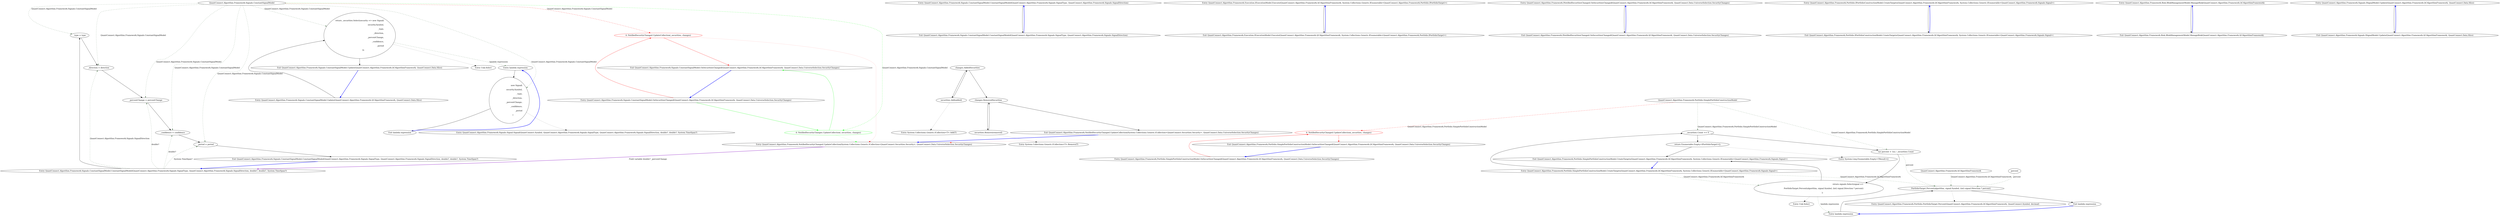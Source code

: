 digraph  {
n21 [label="QuantConnect.Algorithm.Framework.Signals.ConstantSignalModel", span=""];
n0 [cluster="QuantConnect.Algorithm.Framework.Signals.ConstantSignalModel.ConstantSignalModel(QuantConnect.Algorithm.Framework.Signals.SignalType, QuantConnect.Algorithm.Framework.Signals.SignalDirection)", label="Entry QuantConnect.Algorithm.Framework.Signals.ConstantSignalModel.ConstantSignalModel(QuantConnect.Algorithm.Framework.Signals.SignalType, QuantConnect.Algorithm.Framework.Signals.SignalDirection)", span="41-41"];
n1 [cluster="QuantConnect.Algorithm.Framework.Signals.ConstantSignalModel.ConstantSignalModel(QuantConnect.Algorithm.Framework.Signals.SignalType, QuantConnect.Algorithm.Framework.Signals.SignalDirection)", label="Exit QuantConnect.Algorithm.Framework.Signals.ConstantSignalModel.ConstantSignalModel(QuantConnect.Algorithm.Framework.Signals.SignalType, QuantConnect.Algorithm.Framework.Signals.SignalDirection)", span="41-41"];
n2 [cluster="QuantConnect.Algorithm.Framework.Signals.ConstantSignalModel.ConstantSignalModel(QuantConnect.Algorithm.Framework.Signals.SignalType, QuantConnect.Algorithm.Framework.Signals.SignalDirection, double?, double?, System.TimeSpan?)", label="Entry QuantConnect.Algorithm.Framework.Signals.ConstantSignalModel.ConstantSignalModel(QuantConnect.Algorithm.Framework.Signals.SignalType, QuantConnect.Algorithm.Framework.Signals.SignalDirection, double?, double?, System.TimeSpan?)", span="54-54"];
n3 [cluster="QuantConnect.Algorithm.Framework.Signals.ConstantSignalModel.ConstantSignalModel(QuantConnect.Algorithm.Framework.Signals.SignalType, QuantConnect.Algorithm.Framework.Signals.SignalDirection, double?, double?, System.TimeSpan?)", label="_type = type", span="56-56"];
n4 [cluster="QuantConnect.Algorithm.Framework.Signals.ConstantSignalModel.ConstantSignalModel(QuantConnect.Algorithm.Framework.Signals.SignalType, QuantConnect.Algorithm.Framework.Signals.SignalDirection, double?, double?, System.TimeSpan?)", label="_direction = direction", span="57-57"];
n5 [cluster="QuantConnect.Algorithm.Framework.Signals.ConstantSignalModel.ConstantSignalModel(QuantConnect.Algorithm.Framework.Signals.SignalType, QuantConnect.Algorithm.Framework.Signals.SignalDirection, double?, double?, System.TimeSpan?)", label="_percentChange = percentChange", span="58-58"];
n6 [cluster="QuantConnect.Algorithm.Framework.Signals.ConstantSignalModel.ConstantSignalModel(QuantConnect.Algorithm.Framework.Signals.SignalType, QuantConnect.Algorithm.Framework.Signals.SignalDirection, double?, double?, System.TimeSpan?)", label="_confidence = confidence", span="59-59"];
n7 [cluster="QuantConnect.Algorithm.Framework.Signals.ConstantSignalModel.ConstantSignalModel(QuantConnect.Algorithm.Framework.Signals.SignalType, QuantConnect.Algorithm.Framework.Signals.SignalDirection, double?, double?, System.TimeSpan?)", label="_period = period", span="60-60"];
n8 [cluster="QuantConnect.Algorithm.Framework.Signals.ConstantSignalModel.ConstantSignalModel(QuantConnect.Algorithm.Framework.Signals.SignalType, QuantConnect.Algorithm.Framework.Signals.SignalDirection, double?, double?, System.TimeSpan?)", label="Exit QuantConnect.Algorithm.Framework.Signals.ConstantSignalModel.ConstantSignalModel(QuantConnect.Algorithm.Framework.Signals.SignalType, QuantConnect.Algorithm.Framework.Signals.SignalDirection, double?, double?, System.TimeSpan?)", span="54-54"];
n9 [cluster="QuantConnect.Algorithm.Framework.Signals.ConstantSignalModel.Update(QuantConnect.Algorithm.Framework.QCAlgorithmFramework, QuantConnect.Data.Slice)", label="Entry QuantConnect.Algorithm.Framework.Signals.ConstantSignalModel.Update(QuantConnect.Algorithm.Framework.QCAlgorithmFramework, QuantConnect.Data.Slice)", span="69-69"];
n10 [cluster="QuantConnect.Algorithm.Framework.Signals.ConstantSignalModel.Update(QuantConnect.Algorithm.Framework.QCAlgorithmFramework, QuantConnect.Data.Slice)", label="return _securities.Select(security => new Signal(\r\n                security.Symbol,\r\n                _type,\r\n                _direction,\r\n                _percentChange,\r\n                _confidence,\r\n                _period\r\n            ));", span="71-78"];
n11 [cluster="QuantConnect.Algorithm.Framework.Signals.ConstantSignalModel.Update(QuantConnect.Algorithm.Framework.QCAlgorithmFramework, QuantConnect.Data.Slice)", label="Exit QuantConnect.Algorithm.Framework.Signals.ConstantSignalModel.Update(QuantConnect.Algorithm.Framework.QCAlgorithmFramework, QuantConnect.Data.Slice)", span="69-69"];
n12 [cluster="Unk.Select", label="Entry Unk.Select", span=""];
n13 [cluster="lambda expression", label="Entry lambda expression", span="71-78"];
n14 [cluster="lambda expression", label="new Signal(\r\n                security.Symbol,\r\n                _type,\r\n                _direction,\r\n                _percentChange,\r\n                _confidence,\r\n                _period\r\n            )", span="71-78"];
n15 [cluster="lambda expression", label="Exit lambda expression", span="71-78"];
n16 [cluster="QuantConnect.Algorithm.Framework.Signals.Signal.Signal(QuantConnect.Symbol, QuantConnect.Algorithm.Framework.Signals.SignalType, QuantConnect.Algorithm.Framework.Signals.SignalDirection, double?, double?, System.TimeSpan?)", label="Entry QuantConnect.Algorithm.Framework.Signals.Signal.Signal(QuantConnect.Symbol, QuantConnect.Algorithm.Framework.Signals.SignalType, QuantConnect.Algorithm.Framework.Signals.SignalDirection, double?, double?, System.TimeSpan?)", span="63-63"];
n17 [cluster="QuantConnect.Algorithm.Framework.Signals.ConstantSignalModel.OnSecuritiesChanged(QuantConnect.Algorithm.Framework.QCAlgorithmFramework, QuantConnect.Data.UniverseSelection.SecurityChanges)", label="Entry QuantConnect.Algorithm.Framework.Signals.ConstantSignalModel.OnSecuritiesChanged(QuantConnect.Algorithm.Framework.QCAlgorithmFramework, QuantConnect.Data.UniverseSelection.SecurityChanges)", span="86-86"];
n18 [cluster="QuantConnect.Algorithm.Framework.Signals.ConstantSignalModel.OnSecuritiesChanged(QuantConnect.Algorithm.Framework.QCAlgorithmFramework, QuantConnect.Data.UniverseSelection.SecurityChanges)", color=red, community=0, label="4: NotifiedSecurityChanged.UpdateCollection(_securities, changes)", span="88-88"];
n19 [cluster="QuantConnect.Algorithm.Framework.Signals.ConstantSignalModel.OnSecuritiesChanged(QuantConnect.Algorithm.Framework.QCAlgorithmFramework, QuantConnect.Data.UniverseSelection.SecurityChanges)", label="Exit QuantConnect.Algorithm.Framework.Signals.ConstantSignalModel.OnSecuritiesChanged(QuantConnect.Algorithm.Framework.QCAlgorithmFramework, QuantConnect.Data.UniverseSelection.SecurityChanges)", span="86-86"];
n20 [cluster="QuantConnect.Algorithm.Framework.NotifiedSecurityChanged.UpdateCollection(System.Collections.Generic.ICollection<QuantConnect.Securities.Security>, QuantConnect.Data.UniverseSelection.SecurityChanges)", label="Entry QuantConnect.Algorithm.Framework.NotifiedSecurityChanged.UpdateCollection(System.Collections.Generic.ICollection<QuantConnect.Securities.Security>, QuantConnect.Data.UniverseSelection.SecurityChanges)", span="31-31"];
d18 [cluster="QuantConnect.Algorithm.Framework.Signals.ConstantSignalModel.OnSecuritiesChanged(QuantConnect.Algorithm.Framework.QCAlgorithmFramework, QuantConnect.Data.UniverseSelection.SecurityChanges)", color=green, community=0, label="4: NotifiedSecurityChanges.UpdateCollection(_securities, changes)", span="88-88"];
m0_0 [cluster="QuantConnect.Algorithm.Framework.Execution.IExecutionModel.Execute(QuantConnect.Algorithm.Framework.QCAlgorithmFramework, System.Collections.Generic.IEnumerable<QuantConnect.Algorithm.Framework.Portfolio.IPortfolioTarget>)", file="IExecutionModel.cs", label="Entry QuantConnect.Algorithm.Framework.Execution.IExecutionModel.Execute(QuantConnect.Algorithm.Framework.QCAlgorithmFramework, System.Collections.Generic.IEnumerable<QuantConnect.Algorithm.Framework.Portfolio.IPortfolioTarget>)", span="31-31"];
m0_1 [cluster="QuantConnect.Algorithm.Framework.Execution.IExecutionModel.Execute(QuantConnect.Algorithm.Framework.QCAlgorithmFramework, System.Collections.Generic.IEnumerable<QuantConnect.Algorithm.Framework.Portfolio.IPortfolioTarget>)", file="IExecutionModel.cs", label="Exit QuantConnect.Algorithm.Framework.Execution.IExecutionModel.Execute(QuantConnect.Algorithm.Framework.QCAlgorithmFramework, System.Collections.Generic.IEnumerable<QuantConnect.Algorithm.Framework.Portfolio.IPortfolioTarget>)", span="31-31"];
m1_0 [cluster="QuantConnect.Algorithm.Framework.INotifiedSecuritiesChanged.OnSecuritiesChanged(QuantConnect.Algorithm.Framework.QCAlgorithmFramework, QuantConnect.Data.UniverseSelection.SecurityChanges)", file="INotifiedSecuritiesChanged.cs", label="Entry QuantConnect.Algorithm.Framework.INotifiedSecuritiesChanged.OnSecuritiesChanged(QuantConnect.Algorithm.Framework.QCAlgorithmFramework, QuantConnect.Data.UniverseSelection.SecurityChanges)", span="29-29"];
m1_1 [cluster="QuantConnect.Algorithm.Framework.INotifiedSecuritiesChanged.OnSecuritiesChanged(QuantConnect.Algorithm.Framework.QCAlgorithmFramework, QuantConnect.Data.UniverseSelection.SecurityChanges)", file="INotifiedSecuritiesChanged.cs", label="Exit QuantConnect.Algorithm.Framework.INotifiedSecuritiesChanged.OnSecuritiesChanged(QuantConnect.Algorithm.Framework.QCAlgorithmFramework, QuantConnect.Data.UniverseSelection.SecurityChanges)", span="29-29"];
m2_0 [cluster="QuantConnect.Algorithm.Framework.Portfolio.IPortfolioConstructionModel.CreateTargets(QuantConnect.Algorithm.Framework.QCAlgorithmFramework, System.Collections.Generic.IEnumerable<QuantConnect.Algorithm.Framework.Signals.Signal>)", file="IPortfolioConstructionModel.cs", label="Entry QuantConnect.Algorithm.Framework.Portfolio.IPortfolioConstructionModel.CreateTargets(QuantConnect.Algorithm.Framework.QCAlgorithmFramework, System.Collections.Generic.IEnumerable<QuantConnect.Algorithm.Framework.Signals.Signal>)", span="31-31"];
m2_1 [cluster="QuantConnect.Algorithm.Framework.Portfolio.IPortfolioConstructionModel.CreateTargets(QuantConnect.Algorithm.Framework.QCAlgorithmFramework, System.Collections.Generic.IEnumerable<QuantConnect.Algorithm.Framework.Signals.Signal>)", file="IPortfolioConstructionModel.cs", label="Exit QuantConnect.Algorithm.Framework.Portfolio.IPortfolioConstructionModel.CreateTargets(QuantConnect.Algorithm.Framework.QCAlgorithmFramework, System.Collections.Generic.IEnumerable<QuantConnect.Algorithm.Framework.Signals.Signal>)", span="31-31"];
m3_0 [cluster="QuantConnect.Algorithm.Framework.Risk.IRiskManagementModel.ManageRisk(QuantConnect.Algorithm.Framework.QCAlgorithmFramework)", file="IRiskManagementModel.cs", label="Entry QuantConnect.Algorithm.Framework.Risk.IRiskManagementModel.ManageRisk(QuantConnect.Algorithm.Framework.QCAlgorithmFramework)", span="26-26"];
m3_1 [cluster="QuantConnect.Algorithm.Framework.Risk.IRiskManagementModel.ManageRisk(QuantConnect.Algorithm.Framework.QCAlgorithmFramework)", file="IRiskManagementModel.cs", label="Exit QuantConnect.Algorithm.Framework.Risk.IRiskManagementModel.ManageRisk(QuantConnect.Algorithm.Framework.QCAlgorithmFramework)", span="26-26"];
m4_0 [cluster="QuantConnect.Algorithm.Framework.Signals.ISignalModel.Update(QuantConnect.Algorithm.Framework.QCAlgorithmFramework, QuantConnect.Data.Slice)", file="ISignalModel.cs", label="Entry QuantConnect.Algorithm.Framework.Signals.ISignalModel.Update(QuantConnect.Algorithm.Framework.QCAlgorithmFramework, QuantConnect.Data.Slice)", span="32-32"];
m4_1 [cluster="QuantConnect.Algorithm.Framework.Signals.ISignalModel.Update(QuantConnect.Algorithm.Framework.QCAlgorithmFramework, QuantConnect.Data.Slice)", file="ISignalModel.cs", label="Exit QuantConnect.Algorithm.Framework.Signals.ISignalModel.Update(QuantConnect.Algorithm.Framework.QCAlgorithmFramework, QuantConnect.Data.Slice)", span="32-32"];
m5_1 [cluster="QuantConnect.Algorithm.Framework.NotifiedSecurityChanged.UpdateCollection(System.Collections.Generic.ICollection<QuantConnect.Securities.Security>, QuantConnect.Data.UniverseSelection.SecurityChanges)", file="NotifiedSecurityChanged.cs", label="changes.AddedSecurities", span="33-33"];
m5_2 [cluster="QuantConnect.Algorithm.Framework.NotifiedSecurityChanged.UpdateCollection(System.Collections.Generic.ICollection<QuantConnect.Securities.Security>, QuantConnect.Data.UniverseSelection.SecurityChanges)", file="NotifiedSecurityChanged.cs", label="securities.Add(added)", span="35-35"];
m5_3 [cluster="QuantConnect.Algorithm.Framework.NotifiedSecurityChanged.UpdateCollection(System.Collections.Generic.ICollection<QuantConnect.Securities.Security>, QuantConnect.Data.UniverseSelection.SecurityChanges)", file="NotifiedSecurityChanged.cs", label="changes.RemovedSecurities", span="37-37"];
m5_4 [cluster="QuantConnect.Algorithm.Framework.NotifiedSecurityChanged.UpdateCollection(System.Collections.Generic.ICollection<QuantConnect.Securities.Security>, QuantConnect.Data.UniverseSelection.SecurityChanges)", file="NotifiedSecurityChanged.cs", label="securities.Remove(removed)", span="39-39"];
m5_5 [cluster="QuantConnect.Algorithm.Framework.NotifiedSecurityChanged.UpdateCollection(System.Collections.Generic.ICollection<QuantConnect.Securities.Security>, QuantConnect.Data.UniverseSelection.SecurityChanges)", file="NotifiedSecurityChanged.cs", label="Exit QuantConnect.Algorithm.Framework.NotifiedSecurityChanged.UpdateCollection(System.Collections.Generic.ICollection<QuantConnect.Securities.Security>, QuantConnect.Data.UniverseSelection.SecurityChanges)", span="31-31"];
m5_6 [cluster="System.Collections.Generic.ICollection<T>.Add(T)", file="NotifiedSecurityChanged.cs", label="Entry System.Collections.Generic.ICollection<T>.Add(T)", span="0-0"];
m5_7 [cluster="System.Collections.Generic.ICollection<T>.Remove(T)", file="NotifiedSecurityChanged.cs", label="Entry System.Collections.Generic.ICollection<T>.Remove(T)", span="0-0"];
m6_12 [cluster="QuantConnect.Algorithm.Framework.Portfolio.SimplePortfolioConstructionModel.OnSecuritiesChanged(QuantConnect.Algorithm.Framework.QCAlgorithmFramework, QuantConnect.Data.UniverseSelection.SecurityChanges)", file="SimplePortfolioConstructionModel.cs", label="Entry QuantConnect.Algorithm.Framework.Portfolio.SimplePortfolioConstructionModel.OnSecuritiesChanged(QuantConnect.Algorithm.Framework.QCAlgorithmFramework, QuantConnect.Data.UniverseSelection.SecurityChanges)", span="58-58"];
m6_13 [cluster="QuantConnect.Algorithm.Framework.Portfolio.SimplePortfolioConstructionModel.OnSecuritiesChanged(QuantConnect.Algorithm.Framework.QCAlgorithmFramework, QuantConnect.Data.UniverseSelection.SecurityChanges)", color=red, community=0, file="SimplePortfolioConstructionModel.cs", label="4: NotifiedSecurityChanged.UpdateCollection(_securities, changes)", span="60-60"];
m6_14 [cluster="QuantConnect.Algorithm.Framework.Portfolio.SimplePortfolioConstructionModel.OnSecuritiesChanged(QuantConnect.Algorithm.Framework.QCAlgorithmFramework, QuantConnect.Data.UniverseSelection.SecurityChanges)", file="SimplePortfolioConstructionModel.cs", label="Exit QuantConnect.Algorithm.Framework.Portfolio.SimplePortfolioConstructionModel.OnSecuritiesChanged(QuantConnect.Algorithm.Framework.QCAlgorithmFramework, QuantConnect.Data.UniverseSelection.SecurityChanges)", span="58-58"];
m6_0 [cluster="QuantConnect.Algorithm.Framework.Portfolio.SimplePortfolioConstructionModel.CreateTargets(QuantConnect.Algorithm.Framework.QCAlgorithmFramework, System.Collections.Generic.IEnumerable<QuantConnect.Algorithm.Framework.Signals.Signal>)", file="SimplePortfolioConstructionModel.cs", label="Entry QuantConnect.Algorithm.Framework.Portfolio.SimplePortfolioConstructionModel.CreateTargets(QuantConnect.Algorithm.Framework.QCAlgorithmFramework, System.Collections.Generic.IEnumerable<QuantConnect.Algorithm.Framework.Signals.Signal>)", span="39-39"];
m6_1 [cluster="QuantConnect.Algorithm.Framework.Portfolio.SimplePortfolioConstructionModel.CreateTargets(QuantConnect.Algorithm.Framework.QCAlgorithmFramework, System.Collections.Generic.IEnumerable<QuantConnect.Algorithm.Framework.Signals.Signal>)", file="SimplePortfolioConstructionModel.cs", label="_securities.Count == 0", span="41-41"];
m6_4 [cluster="QuantConnect.Algorithm.Framework.Portfolio.SimplePortfolioConstructionModel.CreateTargets(QuantConnect.Algorithm.Framework.QCAlgorithmFramework, System.Collections.Generic.IEnumerable<QuantConnect.Algorithm.Framework.Signals.Signal>)", file="SimplePortfolioConstructionModel.cs", label="return signals.Select(signal =>\r\n                PortfolioTarget.Percent(algorithm, signal.Symbol, (int) signal.Direction * percent)\r\n            );", span="48-50"];
m6_2 [cluster="QuantConnect.Algorithm.Framework.Portfolio.SimplePortfolioConstructionModel.CreateTargets(QuantConnect.Algorithm.Framework.QCAlgorithmFramework, System.Collections.Generic.IEnumerable<QuantConnect.Algorithm.Framework.Signals.Signal>)", file="SimplePortfolioConstructionModel.cs", label="return Enumerable.Empty<IPortfolioTarget>();", span="43-43"];
m6_3 [cluster="QuantConnect.Algorithm.Framework.Portfolio.SimplePortfolioConstructionModel.CreateTargets(QuantConnect.Algorithm.Framework.QCAlgorithmFramework, System.Collections.Generic.IEnumerable<QuantConnect.Algorithm.Framework.Signals.Signal>)", file="SimplePortfolioConstructionModel.cs", label="var percent = 1m / _securities.Count", span="47-47"];
m6_5 [cluster="QuantConnect.Algorithm.Framework.Portfolio.SimplePortfolioConstructionModel.CreateTargets(QuantConnect.Algorithm.Framework.QCAlgorithmFramework, System.Collections.Generic.IEnumerable<QuantConnect.Algorithm.Framework.Signals.Signal>)", file="SimplePortfolioConstructionModel.cs", label="Exit QuantConnect.Algorithm.Framework.Portfolio.SimplePortfolioConstructionModel.CreateTargets(QuantConnect.Algorithm.Framework.QCAlgorithmFramework, System.Collections.Generic.IEnumerable<QuantConnect.Algorithm.Framework.Signals.Signal>)", span="39-39"];
m6_11 [cluster="QuantConnect.Algorithm.Framework.Portfolio.PortfolioTarget.Percent(QuantConnect.Algorithm.Framework.QCAlgorithmFramework, QuantConnect.Symbol, decimal)", file="SimplePortfolioConstructionModel.cs", label="Entry QuantConnect.Algorithm.Framework.Portfolio.PortfolioTarget.Percent(QuantConnect.Algorithm.Framework.QCAlgorithmFramework, QuantConnect.Symbol, decimal)", span="52-52"];
m6_6 [cluster="System.Linq.Enumerable.Empty<TResult>()", file="SimplePortfolioConstructionModel.cs", label="Entry System.Linq.Enumerable.Empty<TResult>()", span="0-0"];
m6_7 [cluster="Unk.Select", file="SimplePortfolioConstructionModel.cs", label="Entry Unk.Select", span=""];
m6_8 [cluster="lambda expression", file="SimplePortfolioConstructionModel.cs", label="Entry lambda expression", span="48-49"];
m6_9 [cluster="lambda expression", file="SimplePortfolioConstructionModel.cs", label="PortfolioTarget.Percent(algorithm, signal.Symbol, (int) signal.Direction * percent)", span="49-49"];
m6_10 [cluster="lambda expression", file="SimplePortfolioConstructionModel.cs", label="Exit lambda expression", span="48-49"];
m6_16 [file="SimplePortfolioConstructionModel.cs", label="QuantConnect.Algorithm.Framework.Portfolio.SimplePortfolioConstructionModel", span=""];
m6_17 [file="SimplePortfolioConstructionModel.cs", label="QuantConnect.Algorithm.Framework.QCAlgorithmFramework", span=""];
m6_18 [file="SimplePortfolioConstructionModel.cs", label=percent, span=""];
n21 -> n3  [color=darkseagreen4, key=1, label="QuantConnect.Algorithm.Framework.Signals.ConstantSignalModel", style=dashed];
n21 -> n4  [color=darkseagreen4, key=1, label="QuantConnect.Algorithm.Framework.Signals.ConstantSignalModel", style=dashed];
n21 -> n5  [color=darkseagreen4, key=1, label="QuantConnect.Algorithm.Framework.Signals.ConstantSignalModel", style=dashed];
n21 -> n6  [color=darkseagreen4, key=1, label="QuantConnect.Algorithm.Framework.Signals.ConstantSignalModel", style=dashed];
n21 -> n7  [color=darkseagreen4, key=1, label="QuantConnect.Algorithm.Framework.Signals.ConstantSignalModel", style=dashed];
n21 -> n10  [color=darkseagreen4, key=1, label="QuantConnect.Algorithm.Framework.Signals.ConstantSignalModel", style=dashed];
n21 -> n14  [color=darkseagreen4, key=1, label="QuantConnect.Algorithm.Framework.Signals.ConstantSignalModel", style=dashed];
n21 -> n18  [color=red, key=1, label="QuantConnect.Algorithm.Framework.Signals.ConstantSignalModel", style=dashed];
n21 -> d18  [color=green, key=1, label="QuantConnect.Algorithm.Framework.Signals.ConstantSignalModel", style=dashed];
n0 -> n1  [key=0, style=solid];
n1 -> n0  [color=blue, key=0, style=bold];
n2 -> n3  [key=0, style=solid];
n2 -> n4  [color=darkseagreen4, key=1, label="QuantConnect.Algorithm.Framework.Signals.SignalDirection", style=dashed];
n2 -> n5  [color=darkseagreen4, key=1, label="double?", style=dashed];
n2 -> n6  [color=darkseagreen4, key=1, label="double?", style=dashed];
n2 -> n7  [color=darkseagreen4, key=1, label="System.TimeSpan?", style=dashed];
n3 -> n4  [key=0, style=solid];
n4 -> n5  [key=0, style=solid];
n5 -> n6  [key=0, style=solid];
n6 -> n7  [key=0, style=solid];
n7 -> n8  [key=0, style=solid];
n8 -> n2  [color=blue, key=0, style=bold];
n9 -> n10  [key=0, style=solid];
n10 -> n11  [key=0, style=solid];
n10 -> n12  [key=2, style=dotted];
n10 -> n13  [color=darkseagreen4, key=1, label="lambda expression", style=dashed];
n11 -> n9  [color=blue, key=0, style=bold];
n13 -> n14  [key=0, style=solid];
n14 -> n15  [key=0, style=solid];
n14 -> n16  [key=2, style=dotted];
n15 -> n13  [color=blue, key=0, style=bold];
n17 -> n18  [color=red, key=0, style=solid];
n17 -> d18  [color=green, key=0, style=solid];
n18 -> n19  [color=red, key=0, style=solid];
n18 -> n20  [color=red, key=2, style=dotted];
n19 -> n17  [color=blue, key=0, style=bold];
n20 -> n2  [color=darkorchid, key=3, label="Field variable double? _percentChange", style=bold];
d18 -> n19  [color=green, key=0, style=solid];
d18 -> n20  [color=green, key=2, style=dotted];
m0_0 -> m0_1  [key=0, style=solid];
m0_1 -> m0_0  [color=blue, key=0, style=bold];
m1_0 -> m1_1  [key=0, style=solid];
m1_1 -> m1_0  [color=blue, key=0, style=bold];
m2_0 -> m2_1  [key=0, style=solid];
m2_1 -> m2_0  [color=blue, key=0, style=bold];
m3_0 -> m3_1  [key=0, style=solid];
m3_1 -> m3_0  [color=blue, key=0, style=bold];
m4_0 -> m4_1  [key=0, style=solid];
m4_1 -> m4_0  [color=blue, key=0, style=bold];
m5_1 -> m5_2  [key=0, style=solid];
m5_1 -> m5_3  [key=0, style=solid];
m5_2 -> m5_1  [key=0, style=solid];
m5_2 -> m5_6  [key=2, style=dotted];
m5_3 -> m5_4  [key=0, style=solid];
m5_3 -> m5_5  [key=0, style=solid];
m5_4 -> m5_3  [key=0, style=solid];
m5_4 -> m5_7  [key=2, style=dotted];
m5_5 -> n20  [color=blue, key=0, style=bold];
m6_12 -> m6_13  [color=red, key=0, style=solid];
m6_13 -> m6_14  [color=red, key=0, style=solid];
m6_13 -> n20  [color=red, key=2, style=dotted];
m6_14 -> m6_12  [color=blue, key=0, style=bold];
m6_0 -> m6_1  [key=0, style=solid];
m6_0 -> m6_4  [color=darkseagreen4, key=1, label="QuantConnect.Algorithm.Framework.QCAlgorithmFramework", style=dashed];
m6_0 -> m6_9  [color=darkseagreen4, key=1, label="QuantConnect.Algorithm.Framework.QCAlgorithmFramework", style=dashed];
m6_1 -> m6_2  [key=0, style=solid];
m6_1 -> m6_3  [key=0, style=solid];
m6_4 -> m6_5  [key=0, style=solid];
m6_4 -> m6_7  [key=2, style=dotted];
m6_4 -> m6_8  [color=darkseagreen4, key=1, label="lambda expression", style=dashed];
m6_2 -> m6_5  [key=0, style=solid];
m6_2 -> m6_6  [key=2, style=dotted];
m6_3 -> m6_4  [key=0, style=solid];
m6_3 -> m6_9  [color=darkseagreen4, key=1, label=percent, style=dashed];
m6_5 -> m6_0  [color=blue, key=0, style=bold];
m6_8 -> m6_9  [key=0, style=solid];
m6_9 -> m6_10  [key=0, style=solid];
m6_9 -> m6_11  [key=2, style=dotted];
m6_10 -> m6_8  [color=blue, key=0, style=bold];
m6_16 -> m6_1  [color=darkseagreen4, key=1, label="QuantConnect.Algorithm.Framework.Portfolio.SimplePortfolioConstructionModel", style=dashed];
m6_16 -> m6_3  [color=darkseagreen4, key=1, label="QuantConnect.Algorithm.Framework.Portfolio.SimplePortfolioConstructionModel", style=dashed];
m6_16 -> m6_13  [color=red, key=1, label="QuantConnect.Algorithm.Framework.Portfolio.SimplePortfolioConstructionModel", style=dashed];
m6_17 -> m6_9  [color=darkseagreen4, key=1, label="QuantConnect.Algorithm.Framework.QCAlgorithmFramework", style=dashed];
m6_18 -> m6_9  [color=darkseagreen4, key=1, label=percent, style=dashed];
}
